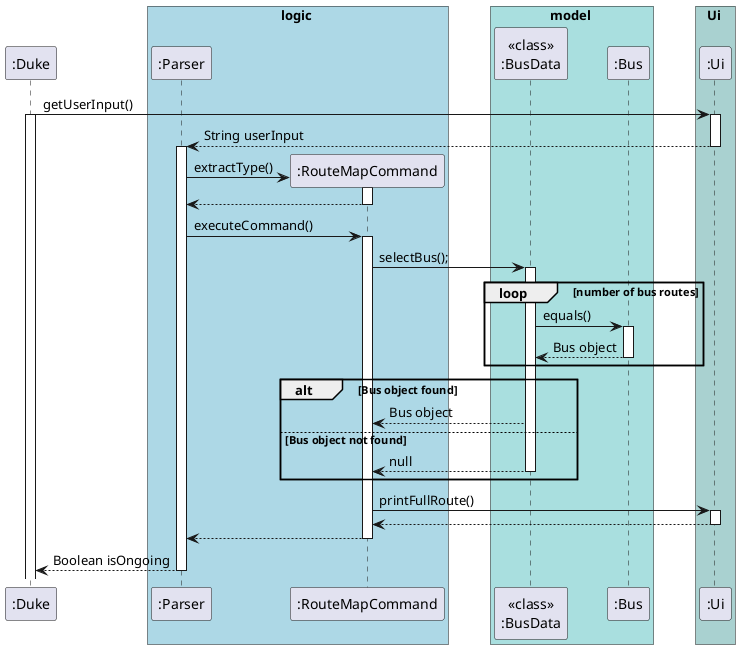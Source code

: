 @startuml

skinparam BoxPadding 20
participant ":Duke"
box logic #LightBlue
participant ":Parser"
participant ":RouteMapCommand"
end box
box model #A9DFDF
participant "<<class>>\n:BusData"
participant ":Bus"
end box
box Ui #A9D1D0
participant ":Ui"
end box


":Duke" -> ":Ui" : getUserInput()
activate ":Duke"
activate ":Ui"
":Ui" --> ":Parser": String userInput
deactivate ":Ui"

activate ":Parser"
create ":RouteMapCommand"
":Parser" -> ":RouteMapCommand" :extractType()
activate ":RouteMapCommand"
":RouteMapCommand" --> ":Parser"
deactivate ":RouteMapCommand"
":Parser" -> ":RouteMapCommand" : executeCommand()
activate ":RouteMapCommand"
":RouteMapCommand" -> "<<class>>\n:BusData" : selectBus();
activate "<<class>>\n:BusData"
loop number of bus routes
    "<<class>>\n:BusData" -> ":Bus" : equals()
     activate ":Bus"
    ":Bus" --> "<<class>>\n:BusData" : Bus object
    deactivate ":Bus"
end

alt Bus object found
"<<class>>\n:BusData" --> ":RouteMapCommand" : Bus object
else Bus object not found
"<<class>>\n:BusData" --> ":RouteMapCommand" : null
deactivate "<<class>>\n:BusData"
end
":RouteMapCommand" -> ":Ui" : printFullRoute()
activate ":Ui"
":Ui" --> ":RouteMapCommand"
deactivate ":Ui"

":RouteMapCommand" --> ":Parser"
deactivate ":RouteMapCommand"
":Parser" --> ":Duke":Boolean isOngoing
deactivate ":Parser"


@enduml